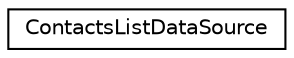 digraph G
{
  edge [fontname="Helvetica",fontsize="10",labelfontname="Helvetica",labelfontsize="10"];
  node [fontname="Helvetica",fontsize="10",shape=record];
  rankdir="LR";
  Node1 [label="ContactsListDataSource",height=0.2,width=0.4,color="black", fillcolor="white", style="filled",URL="$interface_contacts_list_data_source.html"];
}
